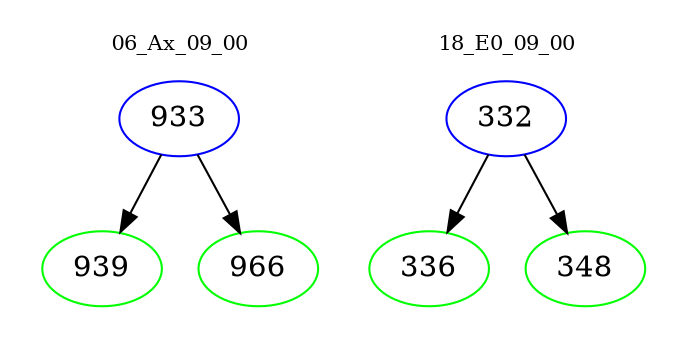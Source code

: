 digraph{
subgraph cluster_0 {
color = white
label = "06_Ax_09_00";
fontsize=10;
T0_933 [label="933", color="blue"]
T0_933 -> T0_939 [color="black"]
T0_939 [label="939", color="green"]
T0_933 -> T0_966 [color="black"]
T0_966 [label="966", color="green"]
}
subgraph cluster_1 {
color = white
label = "18_E0_09_00";
fontsize=10;
T1_332 [label="332", color="blue"]
T1_332 -> T1_336 [color="black"]
T1_336 [label="336", color="green"]
T1_332 -> T1_348 [color="black"]
T1_348 [label="348", color="green"]
}
}
